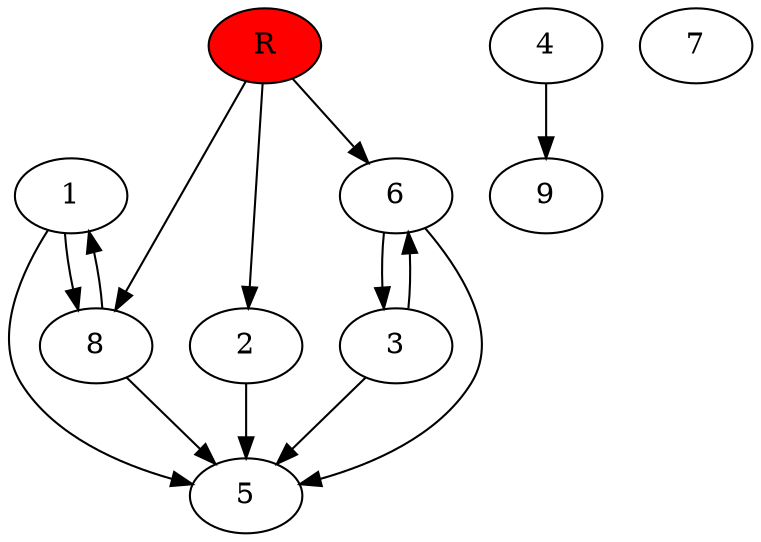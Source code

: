 digraph prb10126 {
	1
	2
	3
	4
	5
	6
	7
	8
	R [fillcolor="#ff0000" style=filled]
	1 -> 5
	1 -> 8
	2 -> 5
	3 -> 5
	3 -> 6
	4 -> 9
	6 -> 3
	6 -> 5
	8 -> 1
	8 -> 5
	R -> 2
	R -> 6
	R -> 8
}
